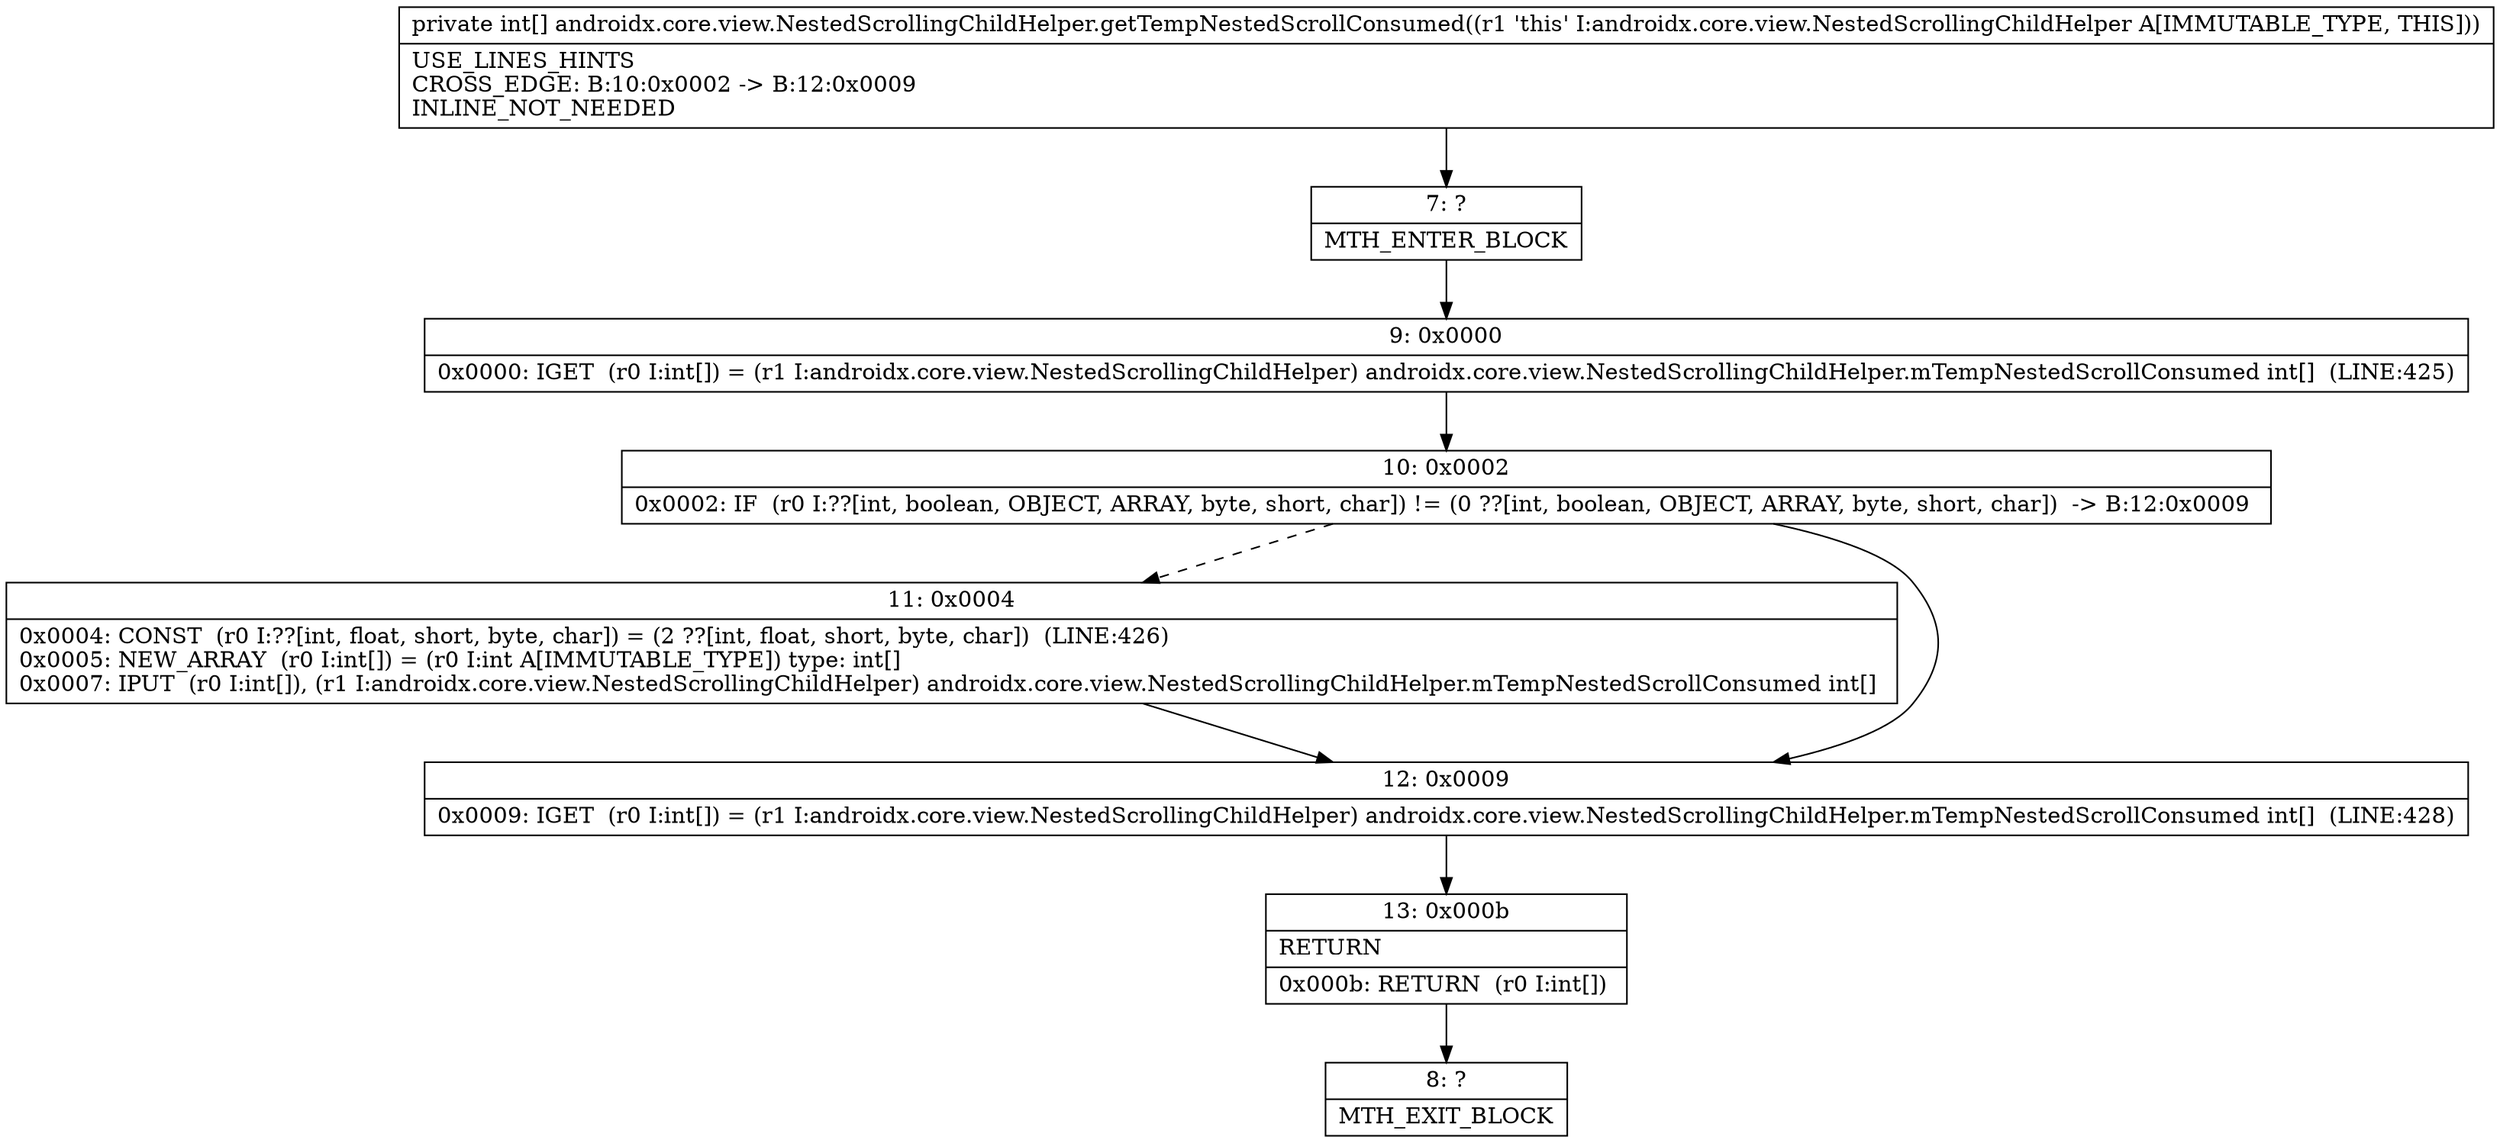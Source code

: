 digraph "CFG forandroidx.core.view.NestedScrollingChildHelper.getTempNestedScrollConsumed()[I" {
Node_7 [shape=record,label="{7\:\ ?|MTH_ENTER_BLOCK\l}"];
Node_9 [shape=record,label="{9\:\ 0x0000|0x0000: IGET  (r0 I:int[]) = (r1 I:androidx.core.view.NestedScrollingChildHelper) androidx.core.view.NestedScrollingChildHelper.mTempNestedScrollConsumed int[]  (LINE:425)\l}"];
Node_10 [shape=record,label="{10\:\ 0x0002|0x0002: IF  (r0 I:??[int, boolean, OBJECT, ARRAY, byte, short, char]) != (0 ??[int, boolean, OBJECT, ARRAY, byte, short, char])  \-\> B:12:0x0009 \l}"];
Node_11 [shape=record,label="{11\:\ 0x0004|0x0004: CONST  (r0 I:??[int, float, short, byte, char]) = (2 ??[int, float, short, byte, char])  (LINE:426)\l0x0005: NEW_ARRAY  (r0 I:int[]) = (r0 I:int A[IMMUTABLE_TYPE]) type: int[] \l0x0007: IPUT  (r0 I:int[]), (r1 I:androidx.core.view.NestedScrollingChildHelper) androidx.core.view.NestedScrollingChildHelper.mTempNestedScrollConsumed int[] \l}"];
Node_12 [shape=record,label="{12\:\ 0x0009|0x0009: IGET  (r0 I:int[]) = (r1 I:androidx.core.view.NestedScrollingChildHelper) androidx.core.view.NestedScrollingChildHelper.mTempNestedScrollConsumed int[]  (LINE:428)\l}"];
Node_13 [shape=record,label="{13\:\ 0x000b|RETURN\l|0x000b: RETURN  (r0 I:int[]) \l}"];
Node_8 [shape=record,label="{8\:\ ?|MTH_EXIT_BLOCK\l}"];
MethodNode[shape=record,label="{private int[] androidx.core.view.NestedScrollingChildHelper.getTempNestedScrollConsumed((r1 'this' I:androidx.core.view.NestedScrollingChildHelper A[IMMUTABLE_TYPE, THIS]))  | USE_LINES_HINTS\lCROSS_EDGE: B:10:0x0002 \-\> B:12:0x0009\lINLINE_NOT_NEEDED\l}"];
MethodNode -> Node_7;Node_7 -> Node_9;
Node_9 -> Node_10;
Node_10 -> Node_11[style=dashed];
Node_10 -> Node_12;
Node_11 -> Node_12;
Node_12 -> Node_13;
Node_13 -> Node_8;
}

